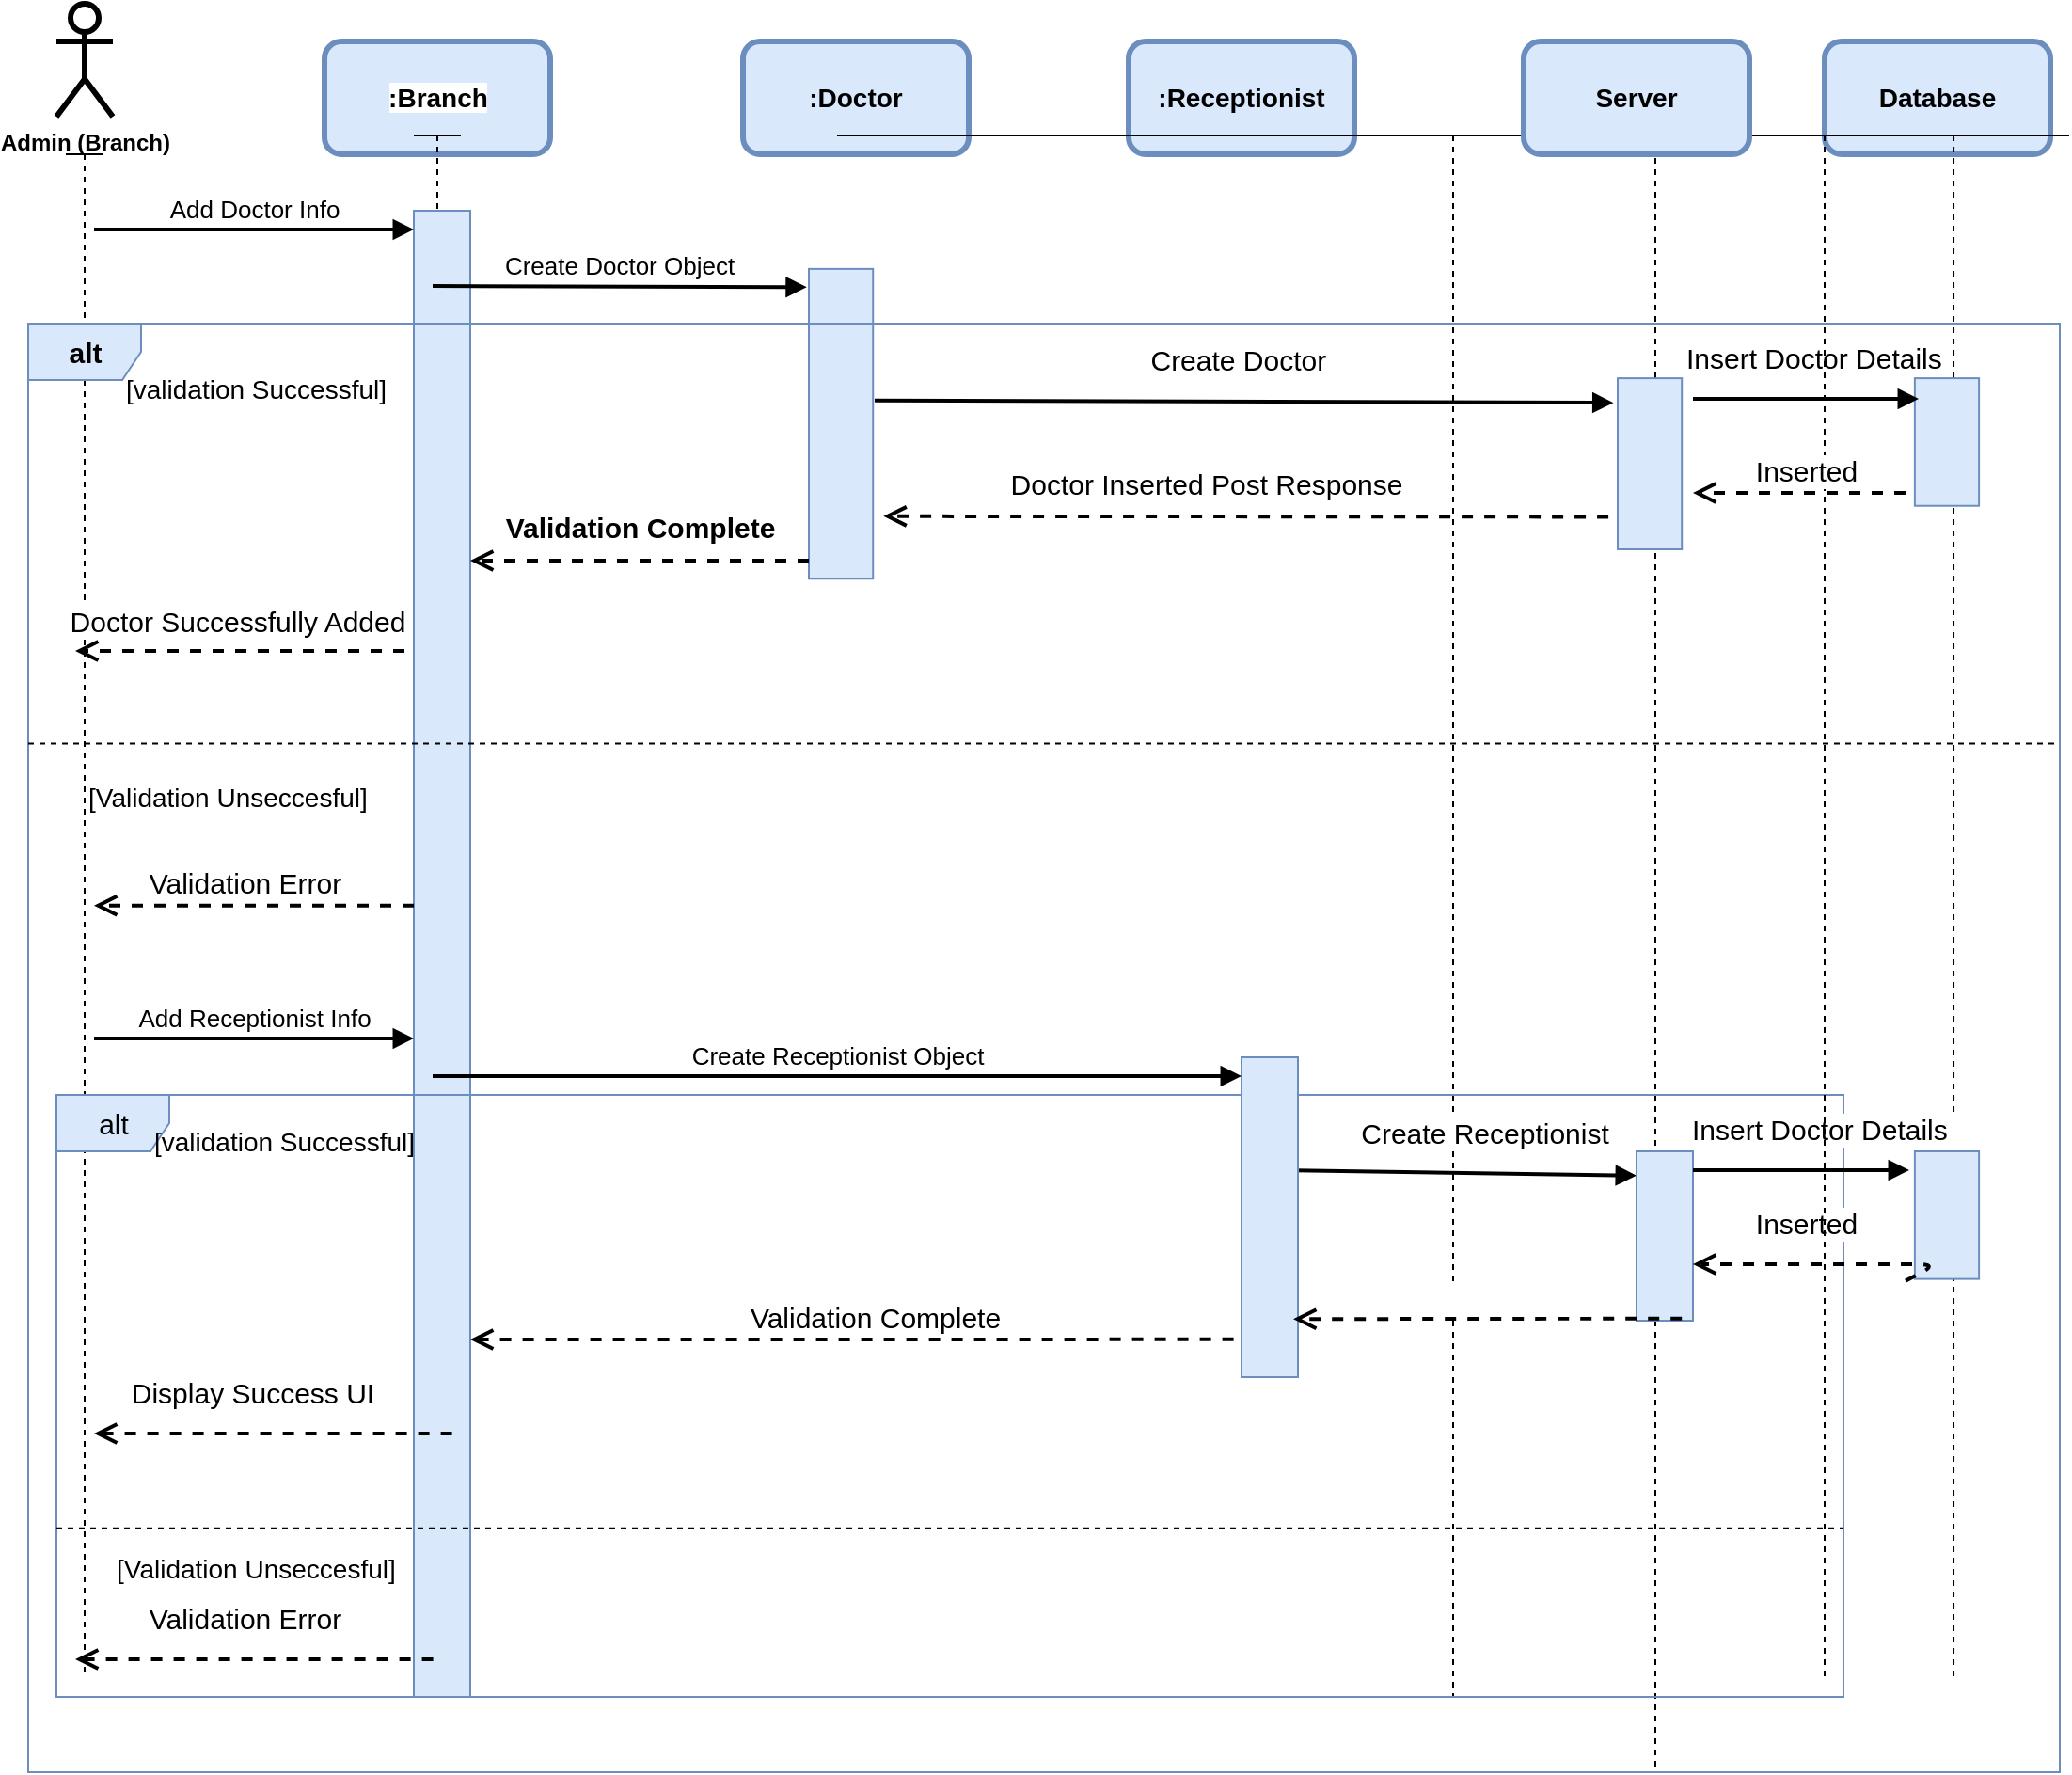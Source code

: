 <mxfile>
    <diagram id="kFZCvs2zv4o_mtvLX_J4" name="Page-1">
        <mxGraphModel dx="586" dy="579" grid="1" gridSize="10" guides="1" tooltips="1" connect="1" arrows="1" fold="1" page="1" pageScale="1" pageWidth="1169" pageHeight="1654" math="0" shadow="0">
            <root>
                <mxCell id="0"/>
                <mxCell id="1" parent="0"/>
                <mxCell id="2" value="&lt;b&gt;Admin (Branch)&lt;/b&gt;" style="shape=umlActor;verticalLabelPosition=bottom;verticalAlign=top;html=1;outlineConnect=0;strokeWidth=3;rounded=1;" parent="1" vertex="1">
                    <mxGeometry x="60" y="20" width="30" height="60" as="geometry"/>
                </mxCell>
                <mxCell id="3" value="&lt;font color=&quot;#000000&quot; style=&quot;font-size: 14px;&quot;&gt;&lt;b style=&quot;background-color: rgb(255, 255, 255);&quot;&gt;:Branch&lt;/b&gt;&lt;/font&gt;" style="rounded=1;whiteSpace=wrap;html=1;strokeWidth=3;fillColor=#dae8fc;strokeColor=#6c8ebf;" parent="1" vertex="1">
                    <mxGeometry x="202.5" y="40" width="120" height="60" as="geometry"/>
                </mxCell>
                <mxCell id="4" value="&lt;font color=&quot;#000000&quot; style=&quot;font-size: 14px;&quot;&gt;&lt;b&gt;:Doctor&lt;/b&gt;&lt;/font&gt;" style="rounded=1;whiteSpace=wrap;html=1;strokeWidth=3;fillColor=#dae8fc;strokeColor=#6c8ebf;" parent="1" vertex="1">
                    <mxGeometry x="425" y="40" width="120" height="60" as="geometry"/>
                </mxCell>
                <mxCell id="5" value="&lt;font color=&quot;#000000&quot; style=&quot;font-size: 14px;&quot;&gt;&lt;b&gt;:Receptionist&lt;/b&gt;&lt;/font&gt;" style="rounded=1;whiteSpace=wrap;html=1;strokeWidth=3;fillColor=#dae8fc;strokeColor=#6c8ebf;" parent="1" vertex="1">
                    <mxGeometry x="630" y="40" width="120" height="60" as="geometry"/>
                </mxCell>
                <mxCell id="150" value="&lt;font color=&quot;#000000&quot; style=&quot;font-size: 14px;&quot;&gt;&lt;b&gt;Database&lt;/b&gt;&lt;/font&gt;" style="rounded=1;whiteSpace=wrap;html=1;strokeWidth=3;fillColor=#dae8fc;strokeColor=#6c8ebf;" parent="1" vertex="1">
                    <mxGeometry x="1000" y="40" width="120" height="60" as="geometry"/>
                </mxCell>
                <mxCell id="153" value="" style="shape=umlLifeline;participant=umlActor;perimeter=lifelinePerimeter;whiteSpace=wrap;html=1;container=1;collapsible=0;recursiveResize=0;verticalAlign=top;spacingTop=36;outlineConnect=0;size=0;" parent="1" vertex="1">
                    <mxGeometry x="65" y="100" width="20" height="810" as="geometry"/>
                </mxCell>
                <mxCell id="154" value="" style="shape=umlLifeline;participant=umlActor;perimeter=lifelinePerimeter;whiteSpace=wrap;html=1;container=1;collapsible=0;recursiveResize=0;verticalAlign=top;spacingTop=36;outlineConnect=0;size=0;" parent="1" vertex="1">
                    <mxGeometry x="250" y="90" width="25" height="830" as="geometry"/>
                </mxCell>
                <mxCell id="187" value="" style="html=1;points=[];perimeter=orthogonalPerimeter;fontSize=14;fillColor=#dae8fc;strokeColor=#6c8ebf;" parent="154" vertex="1">
                    <mxGeometry y="40" width="30" height="790" as="geometry"/>
                </mxCell>
                <mxCell id="155" value="" style="shape=umlLifeline;participant=umlActor;perimeter=lifelinePerimeter;whiteSpace=wrap;html=1;container=1;collapsible=0;recursiveResize=0;verticalAlign=top;spacingTop=36;outlineConnect=0;size=0;" parent="1" vertex="1">
                    <mxGeometry x="475" y="90" width="655" height="830" as="geometry"/>
                </mxCell>
                <mxCell id="188" value="" style="html=1;points=[];perimeter=orthogonalPerimeter;fontSize=14;fillColor=#dae8fc;strokeColor=#6c8ebf;" parent="155" vertex="1">
                    <mxGeometry x="-14.996" y="70.938" width="34.105" height="164.688" as="geometry"/>
                </mxCell>
                <mxCell id="168" value="&lt;b&gt;Validation Complete&lt;/b&gt;" style="html=1;verticalAlign=bottom;endArrow=open;dashed=1;endSize=8;strokeWidth=2;fontSize=15;" parent="155" edge="1">
                    <mxGeometry y="-6" relative="1" as="geometry">
                        <mxPoint x="-15" y="226" as="sourcePoint"/>
                        <mxPoint x="-195" y="226" as="targetPoint"/>
                        <Array as="points">
                            <mxPoint x="-105" y="226"/>
                        </Array>
                        <mxPoint as="offset"/>
                    </mxGeometry>
                </mxCell>
                <mxCell id="156" value="" style="shape=umlLifeline;participant=umlActor;perimeter=lifelinePerimeter;whiteSpace=wrap;html=1;container=1;collapsible=0;recursiveResize=0;verticalAlign=top;spacingTop=36;outlineConnect=0;size=0;" parent="1" vertex="1">
                    <mxGeometry x="690" y="90" width="440" height="870" as="geometry"/>
                </mxCell>
                <mxCell id="160" value="&lt;font color=&quot;#000000&quot; style=&quot;font-size: 15px;&quot;&gt;&lt;b&gt;alt&lt;/b&gt;&lt;/font&gt;" style="shape=umlFrame;tabWidth=110;tabHeight=30;tabPosition=left;html=1;boundedLbl=1;labelInHeader=1;width=60;height=30;fontSize=13;fillColor=#dae8fc;strokeColor=#6c8ebf;" parent="156" vertex="1">
                    <mxGeometry x="-645" y="100" width="1080" height="770" as="geometry"/>
                </mxCell>
                <mxCell id="161" value="[validation Successful]" style="text;fontSize=14;" parent="160" vertex="1">
                    <mxGeometry width="100" height="20" relative="1" as="geometry">
                        <mxPoint x="50" y="20" as="offset"/>
                    </mxGeometry>
                </mxCell>
                <mxCell id="162" value="" style="line;strokeWidth=1;dashed=1;labelPosition=center;verticalLabelPosition=bottom;align=left;verticalAlign=top;spacingLeft=20;spacingTop=15;fontSize=13;" parent="160" vertex="1">
                    <mxGeometry y="217" width="1080" height="12.4" as="geometry"/>
                </mxCell>
                <mxCell id="163" value="[Validation Unseccesful]" style="text;fontSize=14;" parent="160" vertex="1">
                    <mxGeometry width="100" height="20" relative="1" as="geometry">
                        <mxPoint x="30" y="237" as="offset"/>
                    </mxGeometry>
                </mxCell>
                <mxCell id="169" value="Doctor Successfully Added" style="html=1;verticalAlign=bottom;endArrow=open;dashed=1;endSize=8;strokeWidth=2;fontSize=15;" parent="160" edge="1">
                    <mxGeometry x="0.015" y="-4" relative="1" as="geometry">
                        <mxPoint x="200" y="174" as="sourcePoint"/>
                        <mxPoint x="25" y="174" as="targetPoint"/>
                        <mxPoint as="offset"/>
                    </mxGeometry>
                </mxCell>
                <mxCell id="170" value="Validation Error" style="html=1;verticalAlign=bottom;endArrow=open;dashed=1;endSize=8;strokeWidth=2;fontSize=15;" parent="160" edge="1">
                    <mxGeometry x="0.059" relative="1" as="geometry">
                        <mxPoint x="205" y="309.41" as="sourcePoint"/>
                        <mxPoint x="35" y="309.41" as="targetPoint"/>
                        <mxPoint as="offset"/>
                    </mxGeometry>
                </mxCell>
                <mxCell id="195" value="" style="shape=umlLifeline;participant=umlActor;perimeter=lifelinePerimeter;whiteSpace=wrap;html=1;container=1;collapsible=0;recursiveResize=0;verticalAlign=top;spacingTop=36;outlineConnect=0;size=0;" vertex="1" parent="160">
                    <mxGeometry x="1010" y="-100" width="27.051" height="820" as="geometry"/>
                </mxCell>
                <mxCell id="196" value="" style="html=1;points=[];perimeter=orthogonalPerimeter;fontSize=14;fillColor=#dae8fc;strokeColor=#6c8ebf;" vertex="1" parent="195">
                    <mxGeometry x="-7.054" y="129.062" width="34.105" height="67.812" as="geometry"/>
                </mxCell>
                <mxCell id="209" value="" style="html=1;points=[];perimeter=orthogonalPerimeter;fontSize=14;fillColor=#dae8fc;strokeColor=#6c8ebf;" vertex="1" parent="195">
                    <mxGeometry x="-7.054" y="540.003" width="34.105" height="67.812" as="geometry"/>
                </mxCell>
                <mxCell id="197" value="Insert Doctor Details&amp;nbsp;" style="html=1;verticalAlign=bottom;endArrow=block;strokeWidth=2;fontSize=15;" edge="1" parent="160">
                    <mxGeometry x="0.089" y="10" width="80" relative="1" as="geometry">
                        <mxPoint x="885" y="40" as="sourcePoint"/>
                        <mxPoint x="1005" y="40" as="targetPoint"/>
                        <mxPoint as="offset"/>
                    </mxGeometry>
                </mxCell>
                <mxCell id="174" value="&lt;font style=&quot;font-size: 15px;&quot;&gt;alt&lt;/font&gt;" style="shape=umlFrame;tabWidth=110;tabHeight=30;tabPosition=left;html=1;boundedLbl=1;labelInHeader=1;width=60;height=30;fontSize=13;fillColor=#dae8fc;strokeColor=#6c8ebf;" parent="160" vertex="1">
                    <mxGeometry x="15" y="410" width="950" height="320" as="geometry"/>
                </mxCell>
                <mxCell id="175" value="[validation Successful]" style="text;fontSize=14;" parent="174" vertex="1">
                    <mxGeometry width="100" height="20" relative="1" as="geometry">
                        <mxPoint x="50" y="10" as="offset"/>
                    </mxGeometry>
                </mxCell>
                <mxCell id="176" value="" style="line;strokeWidth=1;dashed=1;labelPosition=center;verticalLabelPosition=bottom;align=left;verticalAlign=top;spacingLeft=20;spacingTop=15;fontSize=13;" parent="174" vertex="1">
                    <mxGeometry y="224" width="950" height="12.8" as="geometry"/>
                </mxCell>
                <mxCell id="177" value="[Validation Unseccesful]" style="text;fontSize=14;" parent="174" vertex="1">
                    <mxGeometry width="100" height="20" relative="1" as="geometry">
                        <mxPoint x="30" y="237" as="offset"/>
                    </mxGeometry>
                </mxCell>
                <mxCell id="178" value="Create Receptionist" style="html=1;verticalAlign=bottom;endArrow=block;strokeWidth=2;fontSize=15;entryX=0;entryY=0.143;entryDx=0;entryDy=0;entryPerimeter=0;" parent="174" target="192" edge="1">
                    <mxGeometry x="0.158" y="10" width="80" relative="1" as="geometry">
                        <mxPoint x="650" y="40" as="sourcePoint"/>
                        <mxPoint x="515" y="40" as="targetPoint"/>
                        <mxPoint x="-1" as="offset"/>
                    </mxGeometry>
                </mxCell>
                <mxCell id="180" value="Validation Complete" style="html=1;verticalAlign=bottom;endArrow=open;dashed=1;endSize=8;strokeWidth=2;fontSize=15;exitX=0.684;exitY=0.406;exitDx=0;exitDy=0;exitPerimeter=0;" parent="174" source="174" edge="1">
                    <mxGeometry relative="1" as="geometry">
                        <mxPoint x="380" y="140" as="sourcePoint"/>
                        <mxPoint x="220" y="130" as="targetPoint"/>
                    </mxGeometry>
                </mxCell>
                <mxCell id="181" value="Display Success UI" style="html=1;verticalAlign=bottom;endArrow=open;dashed=1;endSize=8;strokeWidth=2;fontSize=15;exitX=0.474;exitY=0.406;exitDx=0;exitDy=0;exitPerimeter=0;" parent="174" edge="1">
                    <mxGeometry x="0.113" y="-10" relative="1" as="geometry">
                        <mxPoint x="210.3" y="180.0" as="sourcePoint"/>
                        <mxPoint x="20" y="180" as="targetPoint"/>
                        <mxPoint as="offset"/>
                    </mxGeometry>
                </mxCell>
                <mxCell id="182" value="Validation Error" style="html=1;verticalAlign=bottom;endArrow=open;dashed=1;endSize=8;strokeWidth=2;fontSize=15;exitX=0.474;exitY=0.406;exitDx=0;exitDy=0;exitPerimeter=0;" parent="174" edge="1">
                    <mxGeometry x="0.054" y="-10" relative="1" as="geometry">
                        <mxPoint x="200.3" y="300" as="sourcePoint"/>
                        <mxPoint x="10" y="300" as="targetPoint"/>
                        <mxPoint as="offset"/>
                    </mxGeometry>
                </mxCell>
                <mxCell id="190" value="" style="html=1;points=[];perimeter=orthogonalPerimeter;fontSize=14;fillColor=#dae8fc;strokeColor=#6c8ebf;" parent="174" vertex="1">
                    <mxGeometry x="630" y="-20" width="30" height="170" as="geometry"/>
                </mxCell>
                <mxCell id="192" value="" style="html=1;points=[];perimeter=orthogonalPerimeter;fontSize=14;fillColor=#dae8fc;strokeColor=#6c8ebf;" parent="174" vertex="1">
                    <mxGeometry x="840" y="30" width="30" height="90" as="geometry"/>
                </mxCell>
                <mxCell id="210" value="Insert Doctor Details&amp;nbsp;" style="html=1;verticalAlign=bottom;endArrow=block;strokeWidth=2;fontSize=15;" edge="1" parent="174">
                    <mxGeometry x="0.217" y="10" width="80" relative="1" as="geometry">
                        <mxPoint x="870" y="40" as="sourcePoint"/>
                        <mxPoint x="985" y="40" as="targetPoint"/>
                        <mxPoint x="-1" as="offset"/>
                    </mxGeometry>
                </mxCell>
                <mxCell id="226" value="Inserted" style="html=1;verticalAlign=bottom;endArrow=open;dashed=1;endSize=8;strokeWidth=2;fontSize=15;" edge="1" parent="174">
                    <mxGeometry x="0.196" y="-10" relative="1" as="geometry">
                        <mxPoint x="983.0" y="98.82" as="sourcePoint"/>
                        <mxPoint x="870" y="90" as="targetPoint"/>
                        <mxPoint as="offset"/>
                        <Array as="points">
                            <mxPoint x="1000" y="90"/>
                        </Array>
                    </mxGeometry>
                </mxCell>
                <mxCell id="179" value="" style="html=1;verticalAlign=bottom;endArrow=open;dashed=1;endSize=8;strokeWidth=2;fontSize=15;entryX=1.114;entryY=0.649;entryDx=0;entryDy=0;entryPerimeter=0;" parent="174" edge="1">
                    <mxGeometry x="-1" y="50" relative="1" as="geometry">
                        <mxPoint x="864.1" y="118.82" as="sourcePoint"/>
                        <mxPoint x="657.52" y="119.15" as="targetPoint"/>
                        <mxPoint x="50" y="-50" as="offset"/>
                    </mxGeometry>
                </mxCell>
                <mxCell id="229" value="&lt;font style=&quot;font-size: 14px;&quot; color=&quot;#ffffff&quot;&gt;Inserted Post response&lt;/font&gt;" style="edgeLabel;html=1;align=center;verticalAlign=middle;resizable=0;points=[];fontColor=#000000;" vertex="1" connectable="0" parent="179">
                    <mxGeometry x="-0.128" y="-6" relative="1" as="geometry">
                        <mxPoint x="-29" y="-4" as="offset"/>
                    </mxGeometry>
                </mxCell>
                <mxCell id="191" value="" style="html=1;points=[];perimeter=orthogonalPerimeter;fontSize=14;fillColor=#dae8fc;strokeColor=#6c8ebf;" parent="160" vertex="1">
                    <mxGeometry x="845" y="29.06" width="34.11" height="90.94" as="geometry"/>
                </mxCell>
                <mxCell id="167" value="Doctor Inserted Post Response" style="html=1;verticalAlign=bottom;endArrow=open;dashed=1;endSize=8;strokeWidth=2;fontSize=15;exitX=-0.145;exitY=0.81;exitDx=0;exitDy=0;exitPerimeter=0;entryX=0.421;entryY=0.133;entryDx=0;entryDy=0;entryPerimeter=0;" parent="160" target="160" edge="1" source="191">
                    <mxGeometry x="0.111" y="-6" relative="1" as="geometry">
                        <mxPoint x="835" y="86" as="sourcePoint"/>
                        <mxPoint x="465" y="90" as="targetPoint"/>
                        <mxPoint as="offset"/>
                    </mxGeometry>
                </mxCell>
                <mxCell id="157" value="" style="shape=umlLifeline;participant=umlActor;perimeter=lifelinePerimeter;whiteSpace=wrap;html=1;container=1;collapsible=0;recursiveResize=0;verticalAlign=top;spacingTop=36;outlineConnect=0;size=0;" parent="1" vertex="1">
                    <mxGeometry x="910" y="90" width="180" height="820" as="geometry"/>
                </mxCell>
                <mxCell id="198" value="Inserted" style="html=1;verticalAlign=bottom;endArrow=open;dashed=1;endSize=8;strokeWidth=2;fontSize=15;" edge="1" parent="157">
                    <mxGeometry x="-0.062" relative="1" as="geometry">
                        <mxPoint x="133" y="190" as="sourcePoint"/>
                        <mxPoint x="20" y="190" as="targetPoint"/>
                        <mxPoint as="offset"/>
                        <Array as="points"/>
                    </mxGeometry>
                </mxCell>
                <mxCell id="158" value="&lt;font style=&quot;font-size: 13px;&quot;&gt;Add Doctor Info&lt;/font&gt;" style="html=1;verticalAlign=bottom;endArrow=block;strokeWidth=2;" parent="1" edge="1">
                    <mxGeometry width="80" relative="1" as="geometry">
                        <mxPoint x="80" y="140" as="sourcePoint"/>
                        <mxPoint x="250" y="140" as="targetPoint"/>
                        <Array as="points">
                            <mxPoint x="130" y="140"/>
                        </Array>
                    </mxGeometry>
                </mxCell>
                <mxCell id="159" value="Create Doctor Object" style="html=1;verticalAlign=bottom;endArrow=block;strokeWidth=2;fontSize=13;entryX=-0.033;entryY=0.059;entryDx=0;entryDy=0;entryPerimeter=0;" parent="1" target="188" edge="1">
                    <mxGeometry width="80" relative="1" as="geometry">
                        <mxPoint x="260" y="170" as="sourcePoint"/>
                        <mxPoint x="490" y="170" as="targetPoint"/>
                    </mxGeometry>
                </mxCell>
                <mxCell id="171" value="&lt;font style=&quot;font-size: 13px;&quot;&gt;Add Receptionist Info&lt;/font&gt;" style="html=1;verticalAlign=bottom;endArrow=block;strokeWidth=2;" parent="1" edge="1">
                    <mxGeometry width="80" relative="1" as="geometry">
                        <mxPoint x="80" y="570" as="sourcePoint"/>
                        <mxPoint x="250" y="570" as="targetPoint"/>
                        <mxPoint as="offset"/>
                    </mxGeometry>
                </mxCell>
                <mxCell id="173" value="Create Receptionist Object" style="html=1;verticalAlign=bottom;endArrow=block;strokeWidth=2;fontSize=13;" parent="1" edge="1">
                    <mxGeometry width="80" relative="1" as="geometry">
                        <mxPoint x="260" y="590" as="sourcePoint"/>
                        <mxPoint x="690" y="590" as="targetPoint"/>
                    </mxGeometry>
                </mxCell>
                <mxCell id="193" value="&lt;font color=&quot;#000000&quot; style=&quot;font-size: 14px;&quot;&gt;&lt;b&gt;Server&lt;/b&gt;&lt;/font&gt;" style="rounded=1;whiteSpace=wrap;html=1;strokeWidth=3;fillColor=#dae8fc;strokeColor=#6c8ebf;" vertex="1" parent="1">
                    <mxGeometry x="840" y="40" width="120" height="60" as="geometry"/>
                </mxCell>
                <mxCell id="164" value="Create Doctor&amp;nbsp;" style="html=1;verticalAlign=bottom;endArrow=block;strokeWidth=2;fontSize=15;entryX=-0.067;entryY=0.143;entryDx=0;entryDy=0;entryPerimeter=0;exitX=1.026;exitY=0.425;exitDx=0;exitDy=0;exitPerimeter=0;" parent="1" target="191" edge="1" source="188">
                    <mxGeometry x="-0.007" y="10" width="80" relative="1" as="geometry">
                        <mxPoint x="544.526" y="228.75" as="sourcePoint"/>
                        <mxPoint x="1004.947" y="228.75" as="targetPoint"/>
                        <mxPoint as="offset"/>
                    </mxGeometry>
                </mxCell>
            </root>
        </mxGraphModel>
    </diagram>
</mxfile>